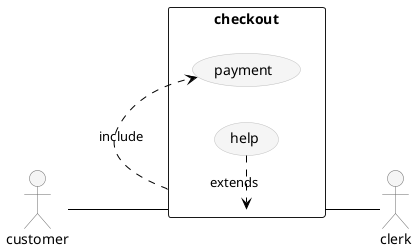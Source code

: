 @startuml
skinparam usecase {
  ArrowColor Black
  BackgroundColor WhiteSmoke
  BorderColor Silver
  ActorBackgroundColor WhiteSmoke
  ActorBorderColor Silver
}
skinparam ActorBorderColor DimGray
skinparam ActorBackgroundColor WhiteSmoke

left to right direction
actor customer
actor clerk
rectangle checkout {
  customer -- (checkout)
  (checkout) .> (payment) : include
  (help) .> (checkout) : extends
  (checkout) -- clerk
}
@enduml